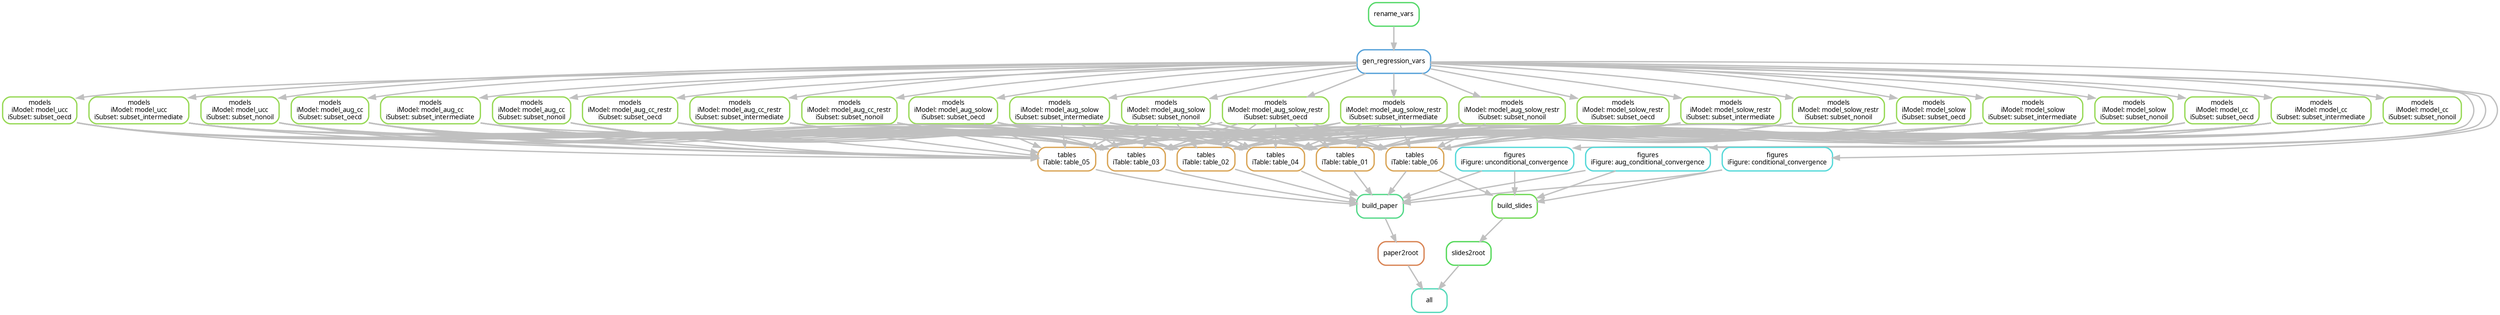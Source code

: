 digraph snakemake_dag {
    graph[bgcolor=white, margin=0];
    node[shape=box, style=rounded, fontname=sans,                 fontsize=10, penwidth=2];
    edge[penwidth=2, color=grey];
	0[label = "all", color = "0.46 0.6 0.85", style="rounded"];
	1[label = "paper2root", color = "0.06 0.6 0.85", style="rounded"];
	2[label = "build_paper", color = "0.40 0.6 0.85", style="rounded"];
	3[label = "tables\niTable: table_04", color = "0.10 0.6 0.85", style="rounded"];
	4[label = "models\niModel: model_aug_solow\niSubset: subset_oecd", color = "0.25 0.6 0.85", style="rounded"];
	5[label = "gen_regression_vars", color = "0.57 0.6 0.85", style="rounded"];
	6[label = "rename_vars", color = "0.36 0.6 0.85", style="rounded"];
	7[label = "models\niModel: model_aug_solow\niSubset: subset_intermediate", color = "0.25 0.6 0.85", style="rounded"];
	8[label = "models\niModel: model_aug_solow\niSubset: subset_nonoil", color = "0.25 0.6 0.85", style="rounded"];
	9[label = "models\niModel: model_aug_solow_restr\niSubset: subset_oecd", color = "0.25 0.6 0.85", style="rounded"];
	10[label = "models\niModel: model_aug_solow_restr\niSubset: subset_intermediate", color = "0.25 0.6 0.85", style="rounded"];
	11[label = "models\niModel: model_aug_solow_restr\niSubset: subset_nonoil", color = "0.25 0.6 0.85", style="rounded"];
	12[label = "models\niModel: model_solow_restr\niSubset: subset_oecd", color = "0.25 0.6 0.85", style="rounded"];
	13[label = "models\niModel: model_solow_restr\niSubset: subset_intermediate", color = "0.25 0.6 0.85", style="rounded"];
	14[label = "models\niModel: model_solow_restr\niSubset: subset_nonoil", color = "0.25 0.6 0.85", style="rounded"];
	15[label = "models\niModel: model_solow\niSubset: subset_oecd", color = "0.25 0.6 0.85", style="rounded"];
	16[label = "models\niModel: model_solow\niSubset: subset_intermediate", color = "0.25 0.6 0.85", style="rounded"];
	17[label = "models\niModel: model_solow\niSubset: subset_nonoil", color = "0.25 0.6 0.85", style="rounded"];
	18[label = "models\niModel: model_cc\niSubset: subset_oecd", color = "0.25 0.6 0.85", style="rounded"];
	19[label = "models\niModel: model_cc\niSubset: subset_intermediate", color = "0.25 0.6 0.85", style="rounded"];
	20[label = "models\niModel: model_cc\niSubset: subset_nonoil", color = "0.25 0.6 0.85", style="rounded"];
	21[label = "models\niModel: model_ucc\niSubset: subset_oecd", color = "0.25 0.6 0.85", style="rounded"];
	22[label = "models\niModel: model_ucc\niSubset: subset_intermediate", color = "0.25 0.6 0.85", style="rounded"];
	23[label = "models\niModel: model_ucc\niSubset: subset_nonoil", color = "0.25 0.6 0.85", style="rounded"];
	24[label = "models\niModel: model_aug_cc\niSubset: subset_oecd", color = "0.25 0.6 0.85", style="rounded"];
	25[label = "models\niModel: model_aug_cc\niSubset: subset_intermediate", color = "0.25 0.6 0.85", style="rounded"];
	26[label = "models\niModel: model_aug_cc\niSubset: subset_nonoil", color = "0.25 0.6 0.85", style="rounded"];
	27[label = "models\niModel: model_aug_cc_restr\niSubset: subset_oecd", color = "0.25 0.6 0.85", style="rounded"];
	28[label = "models\niModel: model_aug_cc_restr\niSubset: subset_intermediate", color = "0.25 0.6 0.85", style="rounded"];
	29[label = "models\niModel: model_aug_cc_restr\niSubset: subset_nonoil", color = "0.25 0.6 0.85", style="rounded"];
	30[label = "tables\niTable: table_01", color = "0.10 0.6 0.85", style="rounded"];
	31[label = "tables\niTable: table_05", color = "0.10 0.6 0.85", style="rounded"];
	32[label = "tables\niTable: table_03", color = "0.10 0.6 0.85", style="rounded"];
	33[label = "tables\niTable: table_02", color = "0.10 0.6 0.85", style="rounded"];
	34[label = "tables\niTable: table_06", color = "0.10 0.6 0.85", style="rounded"];
	35[label = "figures\niFigure: unconditional_convergence", color = "0.50 0.6 0.85", style="rounded"];
	36[label = "figures\niFigure: aug_conditional_convergence", color = "0.50 0.6 0.85", style="rounded"];
	37[label = "figures\niFigure: conditional_convergence", color = "0.50 0.6 0.85", style="rounded"];
	38[label = "slides2root", color = "0.34 0.6 0.85", style="rounded"];
	39[label = "build_slides", color = "0.30 0.6 0.85", style="rounded"];
	1 -> 0
	38 -> 0
	2 -> 1
	3 -> 2
	30 -> 2
	31 -> 2
	32 -> 2
	33 -> 2
	34 -> 2
	35 -> 2
	36 -> 2
	37 -> 2
	4 -> 3
	7 -> 3
	8 -> 3
	9 -> 3
	10 -> 3
	11 -> 3
	12 -> 3
	13 -> 3
	14 -> 3
	15 -> 3
	16 -> 3
	17 -> 3
	18 -> 3
	19 -> 3
	20 -> 3
	21 -> 3
	22 -> 3
	23 -> 3
	24 -> 3
	25 -> 3
	26 -> 3
	27 -> 3
	28 -> 3
	29 -> 3
	5 -> 4
	6 -> 5
	5 -> 7
	5 -> 8
	5 -> 9
	5 -> 10
	5 -> 11
	5 -> 12
	5 -> 13
	5 -> 14
	5 -> 15
	5 -> 16
	5 -> 17
	5 -> 18
	5 -> 19
	5 -> 20
	5 -> 21
	5 -> 22
	5 -> 23
	5 -> 24
	5 -> 25
	5 -> 26
	5 -> 27
	5 -> 28
	5 -> 29
	4 -> 30
	7 -> 30
	8 -> 30
	9 -> 30
	10 -> 30
	11 -> 30
	12 -> 30
	13 -> 30
	14 -> 30
	15 -> 30
	16 -> 30
	17 -> 30
	18 -> 30
	19 -> 30
	20 -> 30
	21 -> 30
	22 -> 30
	23 -> 30
	24 -> 30
	25 -> 30
	26 -> 30
	27 -> 30
	28 -> 30
	29 -> 30
	4 -> 31
	7 -> 31
	8 -> 31
	9 -> 31
	10 -> 31
	11 -> 31
	12 -> 31
	13 -> 31
	14 -> 31
	15 -> 31
	16 -> 31
	17 -> 31
	18 -> 31
	19 -> 31
	20 -> 31
	21 -> 31
	22 -> 31
	23 -> 31
	24 -> 31
	25 -> 31
	26 -> 31
	27 -> 31
	28 -> 31
	29 -> 31
	4 -> 32
	7 -> 32
	8 -> 32
	9 -> 32
	10 -> 32
	11 -> 32
	12 -> 32
	13 -> 32
	14 -> 32
	15 -> 32
	16 -> 32
	17 -> 32
	18 -> 32
	19 -> 32
	20 -> 32
	21 -> 32
	22 -> 32
	23 -> 32
	24 -> 32
	25 -> 32
	26 -> 32
	27 -> 32
	28 -> 32
	29 -> 32
	4 -> 33
	7 -> 33
	8 -> 33
	9 -> 33
	10 -> 33
	11 -> 33
	12 -> 33
	13 -> 33
	14 -> 33
	15 -> 33
	16 -> 33
	17 -> 33
	18 -> 33
	19 -> 33
	20 -> 33
	21 -> 33
	22 -> 33
	23 -> 33
	24 -> 33
	25 -> 33
	26 -> 33
	27 -> 33
	28 -> 33
	29 -> 33
	4 -> 34
	7 -> 34
	8 -> 34
	9 -> 34
	10 -> 34
	11 -> 34
	12 -> 34
	13 -> 34
	14 -> 34
	15 -> 34
	16 -> 34
	17 -> 34
	18 -> 34
	19 -> 34
	20 -> 34
	21 -> 34
	22 -> 34
	23 -> 34
	24 -> 34
	25 -> 34
	26 -> 34
	27 -> 34
	28 -> 34
	29 -> 34
	5 -> 35
	5 -> 36
	5 -> 37
	39 -> 38
	34 -> 39
	35 -> 39
	36 -> 39
	37 -> 39
}            

